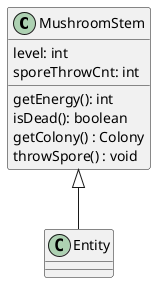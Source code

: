@startuml mushroomStem

MushroomStem <|-- Entity
class MushroomStem{
    level: int
    sporeThrowCnt: int
    getEnergy(): int
    isDead(): boolean
    getColony() : Colony
    throwSpore() : void
}
@enduml